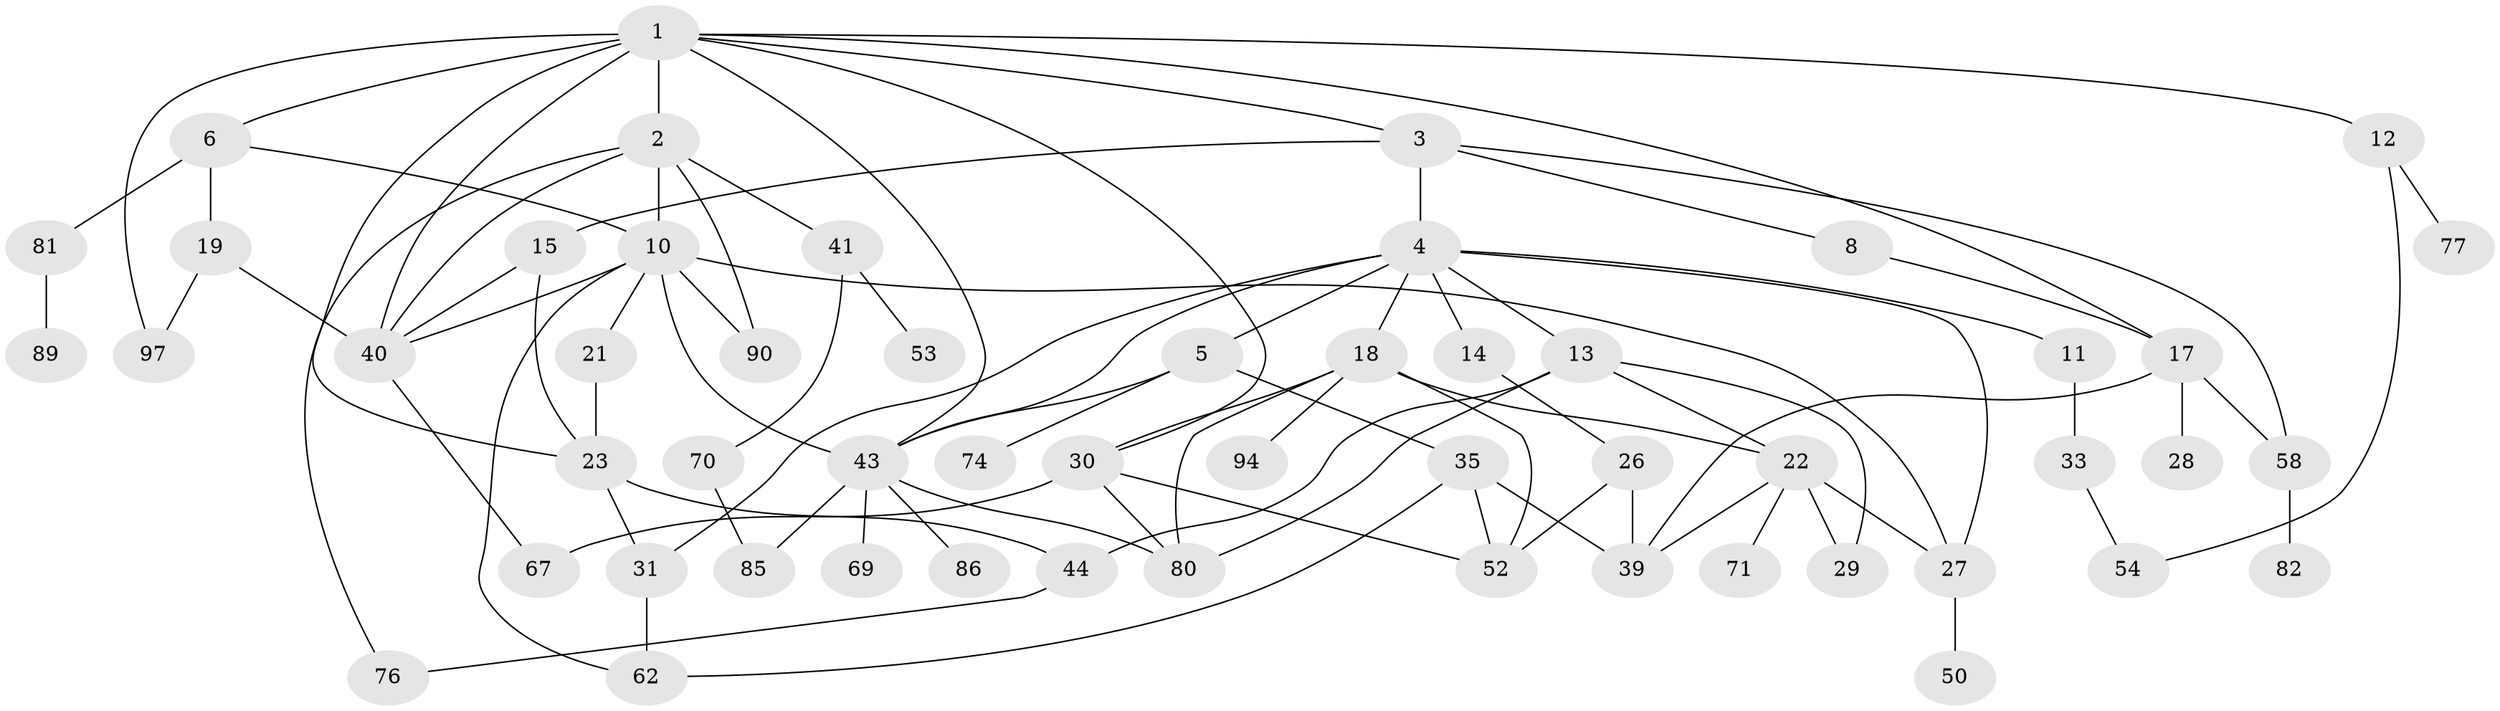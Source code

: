 // original degree distribution, {7: 0.009174311926605505, 6: 0.009174311926605505, 5: 0.10091743119266056, 9: 0.009174311926605505, 4: 0.09174311926605505, 3: 0.27522935779816515, 2: 0.3119266055045872, 1: 0.1926605504587156}
// Generated by graph-tools (version 1.1) at 2025/13/03/09/25 04:13:32]
// undirected, 54 vertices, 89 edges
graph export_dot {
graph [start="1"]
  node [color=gray90,style=filled];
  1 [super="+16+24"];
  2 [super="+9"];
  3;
  4 [super="+7"];
  5;
  6 [super="+79+45+60"];
  8;
  10 [super="+37+88"];
  11;
  12 [super="+34"];
  13;
  14;
  15;
  17 [super="+47"];
  18 [super="+20"];
  19;
  21;
  22 [super="+83"];
  23 [super="+25"];
  26;
  27 [super="+32+73+66"];
  28;
  29 [super="+55"];
  30 [super="+107+65"];
  31 [super="+75"];
  33;
  35;
  39 [super="+48"];
  40 [super="+51+59"];
  41;
  43 [super="+57+78+46"];
  44;
  50 [super="+95+100"];
  52;
  53;
  54;
  58;
  62 [super="+68+63"];
  67 [super="+101"];
  69;
  70;
  71;
  74;
  76;
  77;
  80 [super="+92+84"];
  81;
  82;
  85;
  86;
  89 [super="+104"];
  90 [super="+96"];
  94;
  97 [super="+103"];
  1 -- 2 [weight=3];
  1 -- 3;
  1 -- 6 [weight=2];
  1 -- 12;
  1 -- 17;
  1 -- 97;
  1 -- 43;
  1 -- 30;
  1 -- 40;
  1 -- 23;
  2 -- 10;
  2 -- 76;
  2 -- 40;
  2 -- 90;
  2 -- 41;
  3 -- 4;
  3 -- 8;
  3 -- 15;
  3 -- 58;
  4 -- 5;
  4 -- 11;
  4 -- 13;
  4 -- 14;
  4 -- 27;
  4 -- 31;
  4 -- 18;
  4 -- 43;
  5 -- 35;
  5 -- 43;
  5 -- 74;
  6 -- 19;
  6 -- 10;
  6 -- 81;
  8 -- 17;
  10 -- 21;
  10 -- 27 [weight=2];
  10 -- 40;
  10 -- 62;
  10 -- 43;
  10 -- 90;
  11 -- 33;
  12 -- 54;
  12 -- 77;
  13 -- 22;
  13 -- 80;
  13 -- 44;
  13 -- 29;
  14 -- 26;
  15 -- 40;
  15 -- 23;
  17 -- 28;
  17 -- 58;
  17 -- 39;
  18 -- 52;
  18 -- 94;
  18 -- 22;
  18 -- 30;
  18 -- 80;
  19 -- 97;
  19 -- 40;
  21 -- 23;
  22 -- 29;
  22 -- 71;
  22 -- 39;
  22 -- 27;
  23 -- 44;
  23 -- 31;
  26 -- 39;
  26 -- 52;
  27 -- 50;
  30 -- 67;
  30 -- 52;
  30 -- 80;
  31 -- 62;
  33 -- 54;
  35 -- 52;
  35 -- 62;
  35 -- 39;
  40 -- 67;
  41 -- 53;
  41 -- 70;
  43 -- 69;
  43 -- 86;
  43 -- 80;
  43 -- 85;
  44 -- 76;
  58 -- 82;
  70 -- 85;
  81 -- 89;
}
